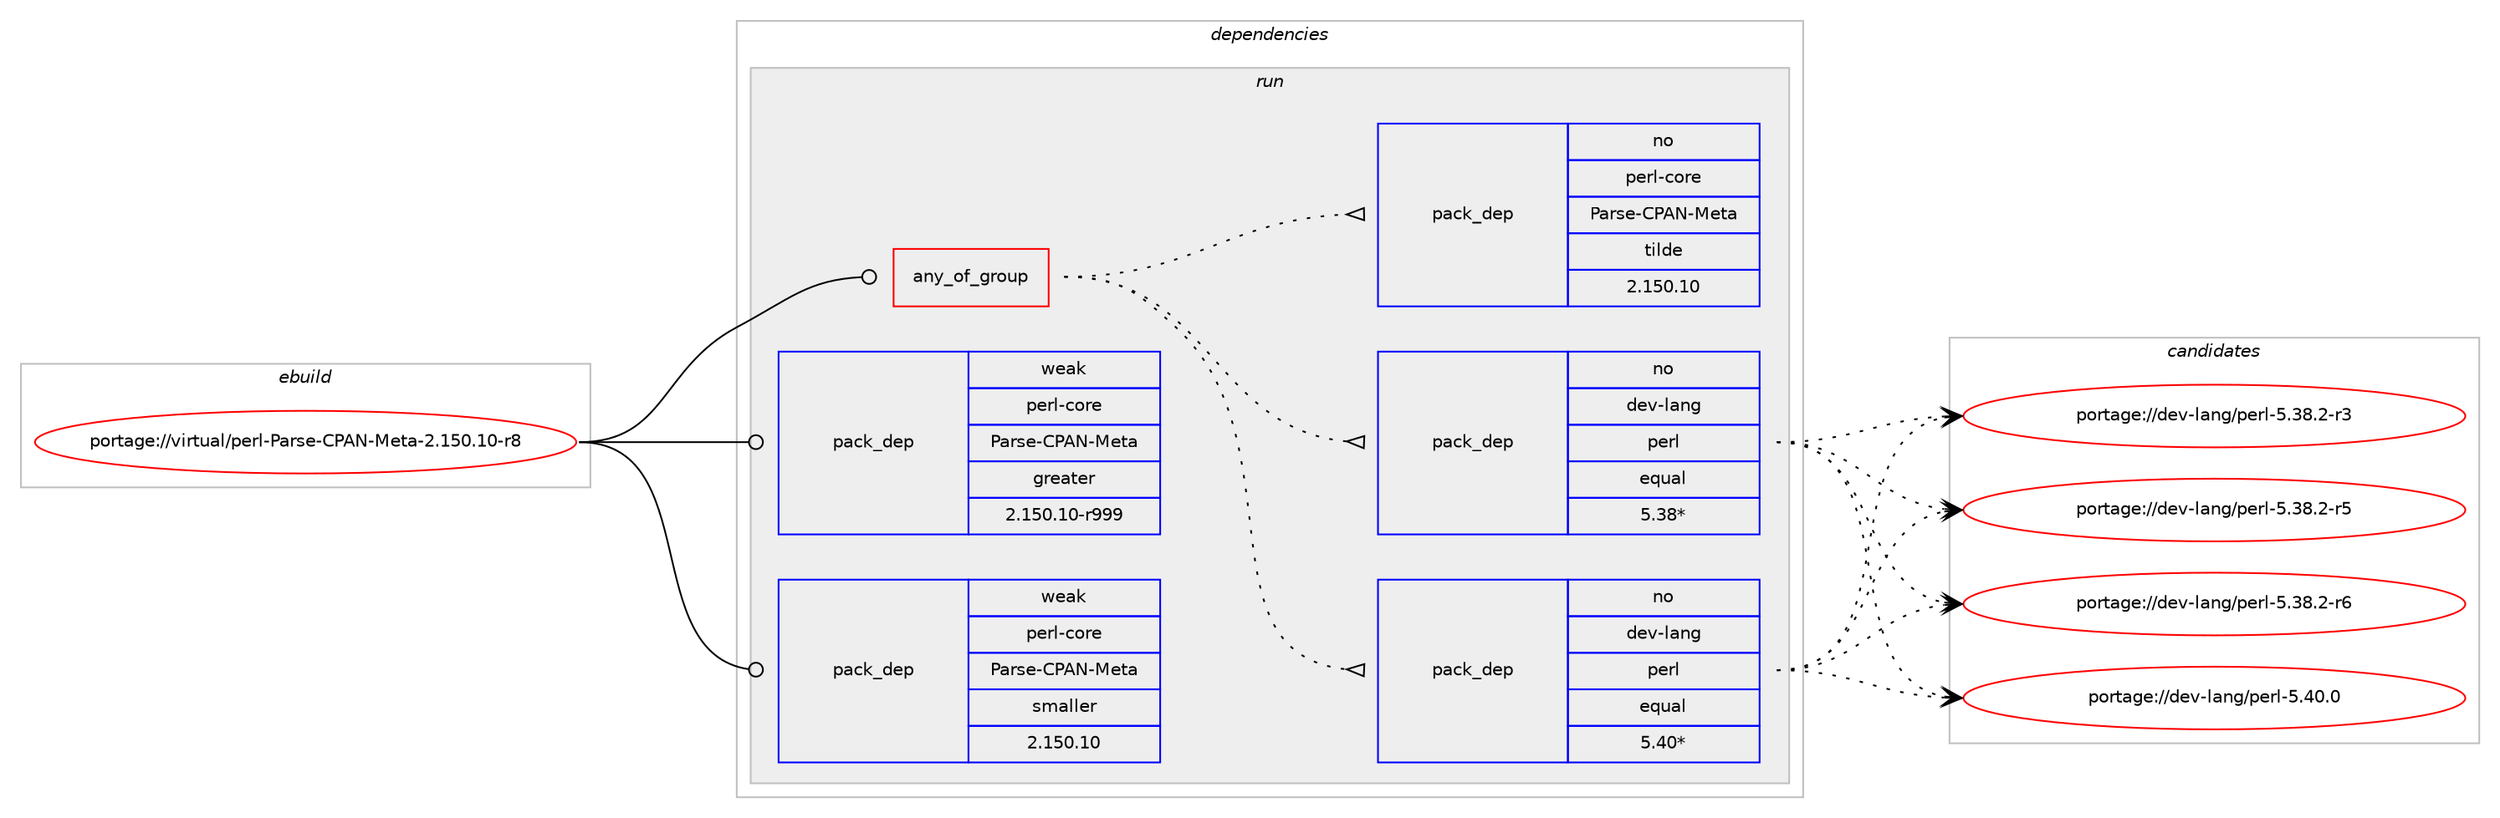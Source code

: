 digraph prolog {

# *************
# Graph options
# *************

newrank=true;
concentrate=true;
compound=true;
graph [rankdir=LR,fontname=Helvetica,fontsize=10,ranksep=1.5];#, ranksep=2.5, nodesep=0.2];
edge  [arrowhead=vee];
node  [fontname=Helvetica,fontsize=10];

# **********
# The ebuild
# **********

subgraph cluster_leftcol {
color=gray;
rank=same;
label=<<i>ebuild</i>>;
id [label="portage://virtual/perl-Parse-CPAN-Meta-2.150.10-r8", color=red, width=4, href="../virtual/perl-Parse-CPAN-Meta-2.150.10-r8.svg"];
}

# ****************
# The dependencies
# ****************

subgraph cluster_midcol {
color=gray;
label=<<i>dependencies</i>>;
subgraph cluster_compile {
fillcolor="#eeeeee";
style=filled;
label=<<i>compile</i>>;
}
subgraph cluster_compileandrun {
fillcolor="#eeeeee";
style=filled;
label=<<i>compile and run</i>>;
}
subgraph cluster_run {
fillcolor="#eeeeee";
style=filled;
label=<<i>run</i>>;
subgraph any41 {
dependency2197 [label=<<TABLE BORDER="0" CELLBORDER="1" CELLSPACING="0" CELLPADDING="4"><TR><TD CELLPADDING="10">any_of_group</TD></TR></TABLE>>, shape=none, color=red];subgraph pack1397 {
dependency2198 [label=<<TABLE BORDER="0" CELLBORDER="1" CELLSPACING="0" CELLPADDING="4" WIDTH="220"><TR><TD ROWSPAN="6" CELLPADDING="30">pack_dep</TD></TR><TR><TD WIDTH="110">no</TD></TR><TR><TD>dev-lang</TD></TR><TR><TD>perl</TD></TR><TR><TD>equal</TD></TR><TR><TD>5.40*</TD></TR></TABLE>>, shape=none, color=blue];
}
dependency2197:e -> dependency2198:w [weight=20,style="dotted",arrowhead="oinv"];
subgraph pack1398 {
dependency2199 [label=<<TABLE BORDER="0" CELLBORDER="1" CELLSPACING="0" CELLPADDING="4" WIDTH="220"><TR><TD ROWSPAN="6" CELLPADDING="30">pack_dep</TD></TR><TR><TD WIDTH="110">no</TD></TR><TR><TD>dev-lang</TD></TR><TR><TD>perl</TD></TR><TR><TD>equal</TD></TR><TR><TD>5.38*</TD></TR></TABLE>>, shape=none, color=blue];
}
dependency2197:e -> dependency2199:w [weight=20,style="dotted",arrowhead="oinv"];
subgraph pack1399 {
dependency2200 [label=<<TABLE BORDER="0" CELLBORDER="1" CELLSPACING="0" CELLPADDING="4" WIDTH="220"><TR><TD ROWSPAN="6" CELLPADDING="30">pack_dep</TD></TR><TR><TD WIDTH="110">no</TD></TR><TR><TD>perl-core</TD></TR><TR><TD>Parse-CPAN-Meta</TD></TR><TR><TD>tilde</TD></TR><TR><TD>2.150.10</TD></TR></TABLE>>, shape=none, color=blue];
}
dependency2197:e -> dependency2200:w [weight=20,style="dotted",arrowhead="oinv"];
}
id:e -> dependency2197:w [weight=20,style="solid",arrowhead="odot"];
# *** BEGIN UNKNOWN DEPENDENCY TYPE (TODO) ***
# id -> package_dependency(portage://virtual/perl-Parse-CPAN-Meta-2.150.10-r8,run,no,dev-lang,perl,none,[,,],any_same_slot,[])
# *** END UNKNOWN DEPENDENCY TYPE (TODO) ***

subgraph pack1400 {
dependency2201 [label=<<TABLE BORDER="0" CELLBORDER="1" CELLSPACING="0" CELLPADDING="4" WIDTH="220"><TR><TD ROWSPAN="6" CELLPADDING="30">pack_dep</TD></TR><TR><TD WIDTH="110">weak</TD></TR><TR><TD>perl-core</TD></TR><TR><TD>Parse-CPAN-Meta</TD></TR><TR><TD>greater</TD></TR><TR><TD>2.150.10-r999</TD></TR></TABLE>>, shape=none, color=blue];
}
id:e -> dependency2201:w [weight=20,style="solid",arrowhead="odot"];
subgraph pack1401 {
dependency2202 [label=<<TABLE BORDER="0" CELLBORDER="1" CELLSPACING="0" CELLPADDING="4" WIDTH="220"><TR><TD ROWSPAN="6" CELLPADDING="30">pack_dep</TD></TR><TR><TD WIDTH="110">weak</TD></TR><TR><TD>perl-core</TD></TR><TR><TD>Parse-CPAN-Meta</TD></TR><TR><TD>smaller</TD></TR><TR><TD>2.150.10</TD></TR></TABLE>>, shape=none, color=blue];
}
id:e -> dependency2202:w [weight=20,style="solid",arrowhead="odot"];
}
}

# **************
# The candidates
# **************

subgraph cluster_choices {
rank=same;
color=gray;
label=<<i>candidates</i>>;

subgraph choice1397 {
color=black;
nodesep=1;
choice100101118451089711010347112101114108455346515646504511451 [label="portage://dev-lang/perl-5.38.2-r3", color=red, width=4,href="../dev-lang/perl-5.38.2-r3.svg"];
choice100101118451089711010347112101114108455346515646504511453 [label="portage://dev-lang/perl-5.38.2-r5", color=red, width=4,href="../dev-lang/perl-5.38.2-r5.svg"];
choice100101118451089711010347112101114108455346515646504511454 [label="portage://dev-lang/perl-5.38.2-r6", color=red, width=4,href="../dev-lang/perl-5.38.2-r6.svg"];
choice10010111845108971101034711210111410845534652484648 [label="portage://dev-lang/perl-5.40.0", color=red, width=4,href="../dev-lang/perl-5.40.0.svg"];
dependency2198:e -> choice100101118451089711010347112101114108455346515646504511451:w [style=dotted,weight="100"];
dependency2198:e -> choice100101118451089711010347112101114108455346515646504511453:w [style=dotted,weight="100"];
dependency2198:e -> choice100101118451089711010347112101114108455346515646504511454:w [style=dotted,weight="100"];
dependency2198:e -> choice10010111845108971101034711210111410845534652484648:w [style=dotted,weight="100"];
}
subgraph choice1398 {
color=black;
nodesep=1;
choice100101118451089711010347112101114108455346515646504511451 [label="portage://dev-lang/perl-5.38.2-r3", color=red, width=4,href="../dev-lang/perl-5.38.2-r3.svg"];
choice100101118451089711010347112101114108455346515646504511453 [label="portage://dev-lang/perl-5.38.2-r5", color=red, width=4,href="../dev-lang/perl-5.38.2-r5.svg"];
choice100101118451089711010347112101114108455346515646504511454 [label="portage://dev-lang/perl-5.38.2-r6", color=red, width=4,href="../dev-lang/perl-5.38.2-r6.svg"];
choice10010111845108971101034711210111410845534652484648 [label="portage://dev-lang/perl-5.40.0", color=red, width=4,href="../dev-lang/perl-5.40.0.svg"];
dependency2199:e -> choice100101118451089711010347112101114108455346515646504511451:w [style=dotted,weight="100"];
dependency2199:e -> choice100101118451089711010347112101114108455346515646504511453:w [style=dotted,weight="100"];
dependency2199:e -> choice100101118451089711010347112101114108455346515646504511454:w [style=dotted,weight="100"];
dependency2199:e -> choice10010111845108971101034711210111410845534652484648:w [style=dotted,weight="100"];
}
subgraph choice1399 {
color=black;
nodesep=1;
}
subgraph choice1400 {
color=black;
nodesep=1;
}
subgraph choice1401 {
color=black;
nodesep=1;
}
}

}
